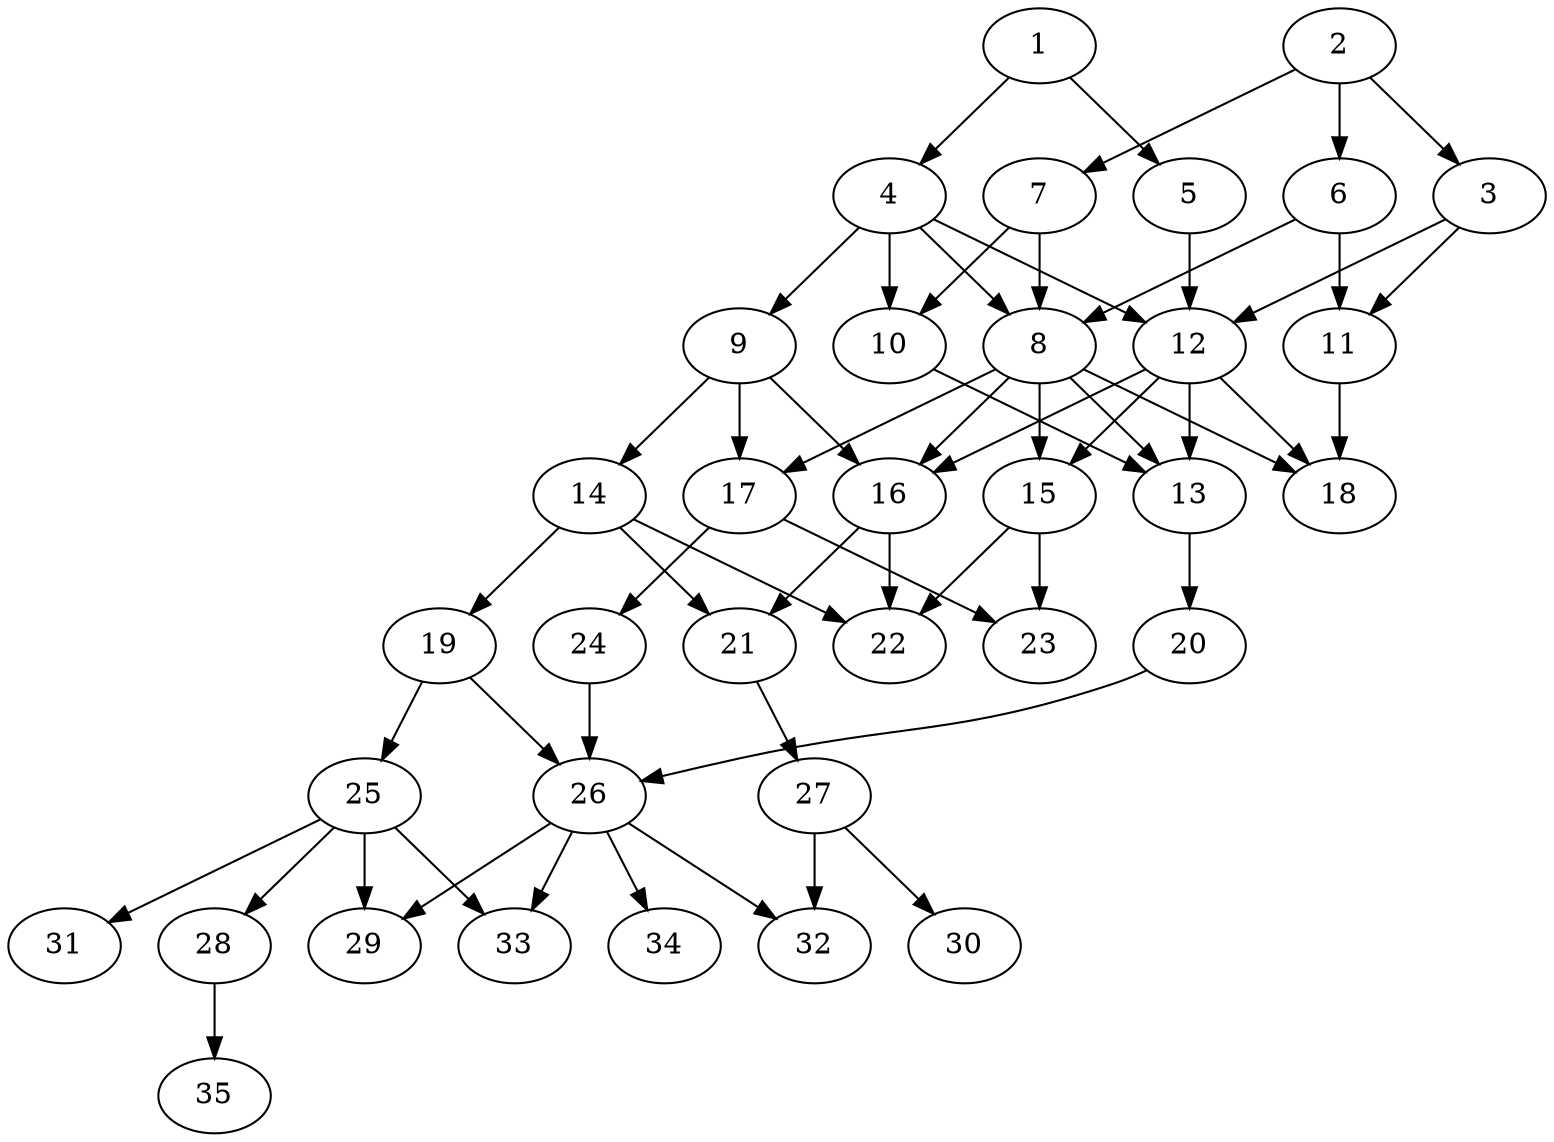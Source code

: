 // DAG automatically generated by daggen at Tue Aug  6 16:28:02 2019
// ./daggen --dot -n 35 --ccr 0.3 --fat 0.5 --regular 0.5 --density 0.5 --mindata 5242880 --maxdata 52428800 
digraph G {
  1 [size="171963733", alpha="0.10", expect_size="51589120"] 
  1 -> 4 [size ="51589120"]
  1 -> 5 [size ="51589120"]
  2 [size="139806720", alpha="0.11", expect_size="41942016"] 
  2 -> 3 [size ="41942016"]
  2 -> 6 [size ="41942016"]
  2 -> 7 [size ="41942016"]
  3 [size="105376427", alpha="0.03", expect_size="31612928"] 
  3 -> 11 [size ="31612928"]
  3 -> 12 [size ="31612928"]
  4 [size="134294187", alpha="0.11", expect_size="40288256"] 
  4 -> 8 [size ="40288256"]
  4 -> 9 [size ="40288256"]
  4 -> 10 [size ="40288256"]
  4 -> 12 [size ="40288256"]
  5 [size="118302720", alpha="0.15", expect_size="35490816"] 
  5 -> 12 [size ="35490816"]
  6 [size="91156480", alpha="0.03", expect_size="27346944"] 
  6 -> 8 [size ="27346944"]
  6 -> 11 [size ="27346944"]
  7 [size="23029760", alpha="0.07", expect_size="6908928"] 
  7 -> 8 [size ="6908928"]
  7 -> 10 [size ="6908928"]
  8 [size="154159787", alpha="0.07", expect_size="46247936"] 
  8 -> 13 [size ="46247936"]
  8 -> 15 [size ="46247936"]
  8 -> 16 [size ="46247936"]
  8 -> 17 [size ="46247936"]
  8 -> 18 [size ="46247936"]
  9 [size="101014187", alpha="0.04", expect_size="30304256"] 
  9 -> 14 [size ="30304256"]
  9 -> 16 [size ="30304256"]
  9 -> 17 [size ="30304256"]
  10 [size="80994987", alpha="0.03", expect_size="24298496"] 
  10 -> 13 [size ="24298496"]
  11 [size="31013547", alpha="0.16", expect_size="9304064"] 
  11 -> 18 [size ="9304064"]
  12 [size="112247467", alpha="0.04", expect_size="33674240"] 
  12 -> 13 [size ="33674240"]
  12 -> 15 [size ="33674240"]
  12 -> 16 [size ="33674240"]
  12 -> 18 [size ="33674240"]
  13 [size="44707840", alpha="0.05", expect_size="13412352"] 
  13 -> 20 [size ="13412352"]
  14 [size="71123627", alpha="0.03", expect_size="21337088"] 
  14 -> 19 [size ="21337088"]
  14 -> 21 [size ="21337088"]
  14 -> 22 [size ="21337088"]
  15 [size="157504853", alpha="0.09", expect_size="47251456"] 
  15 -> 22 [size ="47251456"]
  15 -> 23 [size ="47251456"]
  16 [size="114623147", alpha="0.09", expect_size="34386944"] 
  16 -> 21 [size ="34386944"]
  16 -> 22 [size ="34386944"]
  17 [size="140963840", alpha="0.03", expect_size="42289152"] 
  17 -> 23 [size ="42289152"]
  17 -> 24 [size ="42289152"]
  18 [size="37386240", alpha="0.03", expect_size="11215872"] 
  19 [size="93597013", alpha="0.15", expect_size="28079104"] 
  19 -> 25 [size ="28079104"]
  19 -> 26 [size ="28079104"]
  20 [size="128494933", alpha="0.12", expect_size="38548480"] 
  20 -> 26 [size ="38548480"]
  21 [size="149920427", alpha="0.10", expect_size="44976128"] 
  21 -> 27 [size ="44976128"]
  22 [size="116561920", alpha="0.03", expect_size="34968576"] 
  23 [size="150353920", alpha="0.07", expect_size="45106176"] 
  24 [size="30709760", alpha="0.06", expect_size="9212928"] 
  24 -> 26 [size ="9212928"]
  25 [size="50674347", alpha="0.17", expect_size="15202304"] 
  25 -> 28 [size ="15202304"]
  25 -> 29 [size ="15202304"]
  25 -> 31 [size ="15202304"]
  25 -> 33 [size ="15202304"]
  26 [size="118142293", alpha="0.19", expect_size="35442688"] 
  26 -> 29 [size ="35442688"]
  26 -> 32 [size ="35442688"]
  26 -> 33 [size ="35442688"]
  26 -> 34 [size ="35442688"]
  27 [size="30641493", alpha="0.00", expect_size="9192448"] 
  27 -> 30 [size ="9192448"]
  27 -> 32 [size ="9192448"]
  28 [size="53923840", alpha="0.20", expect_size="16177152"] 
  28 -> 35 [size ="16177152"]
  29 [size="75707733", alpha="0.09", expect_size="22712320"] 
  30 [size="32822613", alpha="0.07", expect_size="9846784"] 
  31 [size="129280000", alpha="0.07", expect_size="38784000"] 
  32 [size="47711573", alpha="0.19", expect_size="14313472"] 
  33 [size="67737600", alpha="0.14", expect_size="20321280"] 
  34 [size="119975253", alpha="0.16", expect_size="35992576"] 
  35 [size="163952640", alpha="0.16", expect_size="49185792"] 
}
